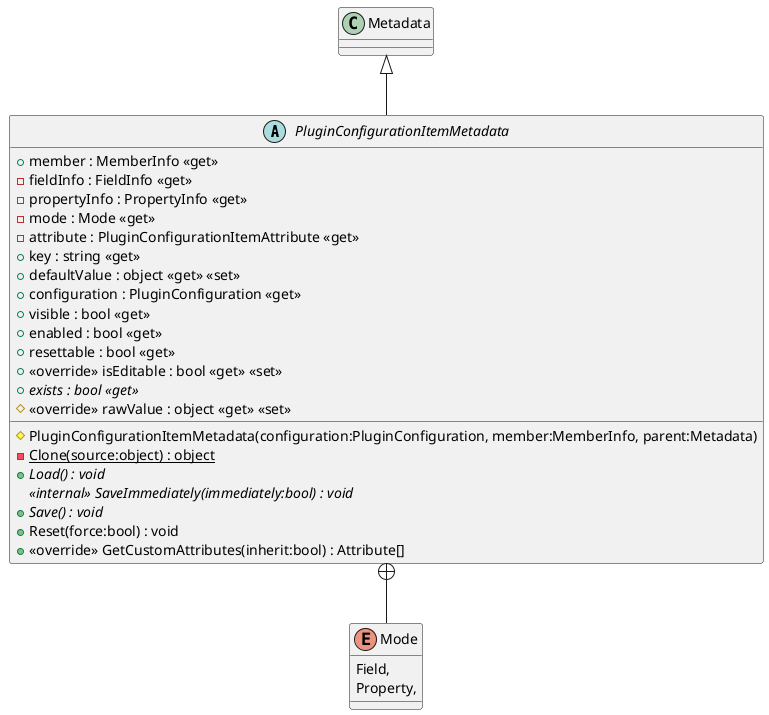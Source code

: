 @startuml
abstract class PluginConfigurationItemMetadata {
    # PluginConfigurationItemMetadata(configuration:PluginConfiguration, member:MemberInfo, parent:Metadata)
    {static} - Clone(source:object) : object
    + member : MemberInfo <<get>>
    - fieldInfo : FieldInfo <<get>>
    - propertyInfo : PropertyInfo <<get>>
    - mode : Mode <<get>>
    - attribute : PluginConfigurationItemAttribute <<get>>
    + key : string <<get>>
    + defaultValue : object <<get>> <<set>>
    + configuration : PluginConfiguration <<get>>
    + visible : bool <<get>>
    + enabled : bool <<get>>
    + resettable : bool <<get>>
    + <<override>> isEditable : bool <<get>> <<set>>
    + {abstract} exists : bool <<get>>
    # <<override>> rawValue : object <<get>> <<set>>
    + {abstract} Load() : void
    <<internal>> {abstract} SaveImmediately(immediately:bool) : void
    + {abstract} Save() : void
    + Reset(force:bool) : void
    + <<override>> GetCustomAttributes(inherit:bool) : Attribute[]
}
enum Mode {
    Field,
    Property,
}
Metadata <|-- PluginConfigurationItemMetadata
PluginConfigurationItemMetadata +-- Mode
@enduml
